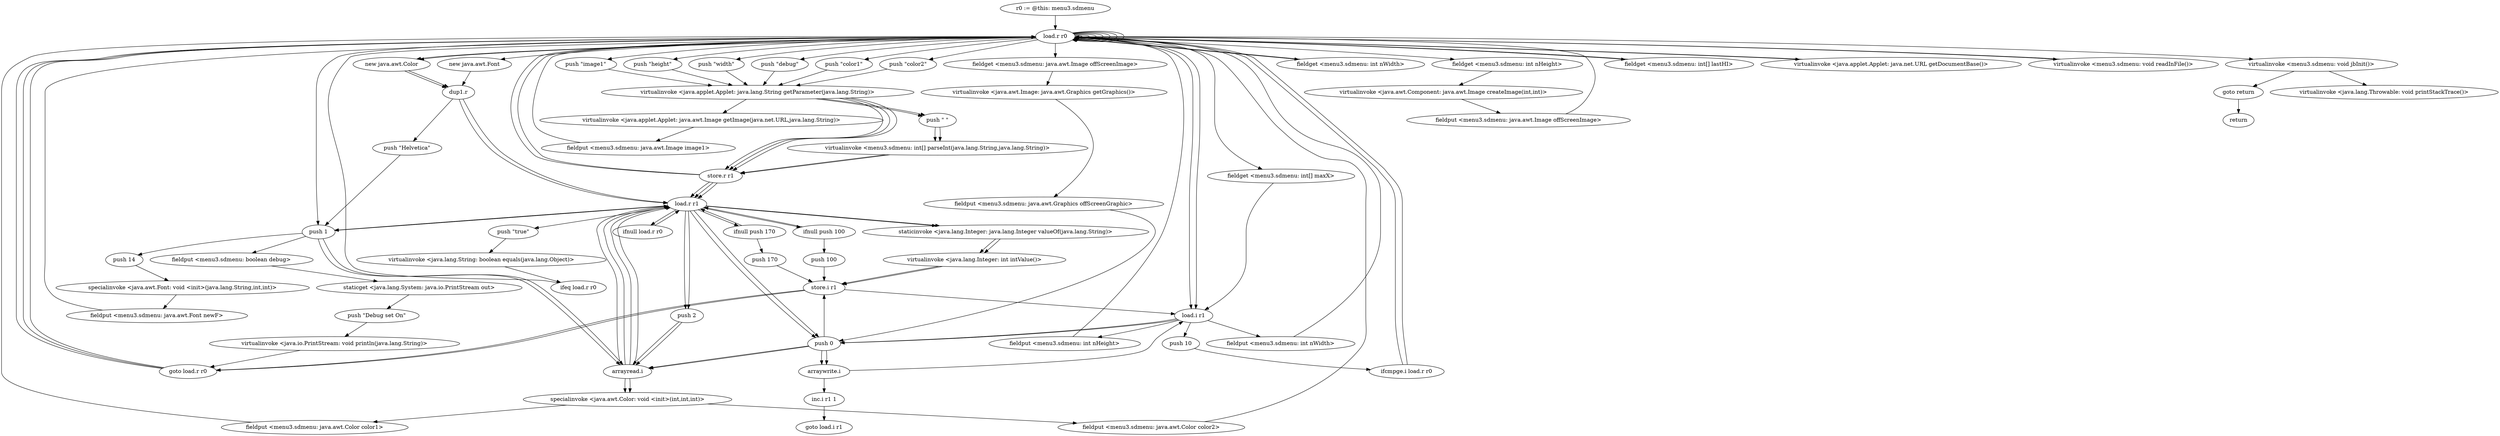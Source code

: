 digraph "" {
    "r0 := @this: menu3.sdmenu"
    "load.r r0"
    "r0 := @this: menu3.sdmenu"->"load.r r0";
    "push \"height\""
    "load.r r0"->"push \"height\"";
    "virtualinvoke <java.applet.Applet: java.lang.String getParameter(java.lang.String)>"
    "push \"height\""->"virtualinvoke <java.applet.Applet: java.lang.String getParameter(java.lang.String)>";
    "store.r r1"
    "virtualinvoke <java.applet.Applet: java.lang.String getParameter(java.lang.String)>"->"store.r r1";
    "load.r r1"
    "store.r r1"->"load.r r1";
    "ifnull push 100"
    "load.r r1"->"ifnull push 100";
    "ifnull push 100"->"load.r r1";
    "staticinvoke <java.lang.Integer: java.lang.Integer valueOf(java.lang.String)>"
    "load.r r1"->"staticinvoke <java.lang.Integer: java.lang.Integer valueOf(java.lang.String)>";
    "virtualinvoke <java.lang.Integer: int intValue()>"
    "staticinvoke <java.lang.Integer: java.lang.Integer valueOf(java.lang.String)>"->"virtualinvoke <java.lang.Integer: int intValue()>";
    "store.i r1"
    "virtualinvoke <java.lang.Integer: int intValue()>"->"store.i r1";
    "goto load.r r0"
    "store.i r1"->"goto load.r r0";
    "goto load.r r0"->"load.r r0";
    "load.i r1"
    "load.r r0"->"load.i r1";
    "fieldput <menu3.sdmenu: int nHeight>"
    "load.i r1"->"fieldput <menu3.sdmenu: int nHeight>";
    "fieldput <menu3.sdmenu: int nHeight>"->"load.r r0";
    "push \"width\""
    "load.r r0"->"push \"width\"";
    "push \"width\""->"virtualinvoke <java.applet.Applet: java.lang.String getParameter(java.lang.String)>";
    "virtualinvoke <java.applet.Applet: java.lang.String getParameter(java.lang.String)>"->"store.r r1";
    "store.r r1"->"load.r r1";
    "ifnull push 170"
    "load.r r1"->"ifnull push 170";
    "ifnull push 170"->"load.r r1";
    "load.r r1"->"staticinvoke <java.lang.Integer: java.lang.Integer valueOf(java.lang.String)>";
    "staticinvoke <java.lang.Integer: java.lang.Integer valueOf(java.lang.String)>"->"virtualinvoke <java.lang.Integer: int intValue()>";
    "virtualinvoke <java.lang.Integer: int intValue()>"->"store.i r1";
    "store.i r1"->"goto load.r r0";
    "goto load.r r0"->"load.r r0";
    "load.r r0"->"load.i r1";
    "fieldput <menu3.sdmenu: int nWidth>"
    "load.i r1"->"fieldput <menu3.sdmenu: int nWidth>";
    "fieldput <menu3.sdmenu: int nWidth>"->"load.r r0";
    "load.r r0"->"load.r r0";
    "load.r r0"->"load.r r0";
    "fieldget <menu3.sdmenu: int nWidth>"
    "load.r r0"->"fieldget <menu3.sdmenu: int nWidth>";
    "fieldget <menu3.sdmenu: int nWidth>"->"load.r r0";
    "fieldget <menu3.sdmenu: int nHeight>"
    "load.r r0"->"fieldget <menu3.sdmenu: int nHeight>";
    "virtualinvoke <java.awt.Component: java.awt.Image createImage(int,int)>"
    "fieldget <menu3.sdmenu: int nHeight>"->"virtualinvoke <java.awt.Component: java.awt.Image createImage(int,int)>";
    "fieldput <menu3.sdmenu: java.awt.Image offScreenImage>"
    "virtualinvoke <java.awt.Component: java.awt.Image createImage(int,int)>"->"fieldput <menu3.sdmenu: java.awt.Image offScreenImage>";
    "fieldput <menu3.sdmenu: java.awt.Image offScreenImage>"->"load.r r0";
    "load.r r0"->"load.r r0";
    "fieldget <menu3.sdmenu: java.awt.Image offScreenImage>"
    "load.r r0"->"fieldget <menu3.sdmenu: java.awt.Image offScreenImage>";
    "virtualinvoke <java.awt.Image: java.awt.Graphics getGraphics()>"
    "fieldget <menu3.sdmenu: java.awt.Image offScreenImage>"->"virtualinvoke <java.awt.Image: java.awt.Graphics getGraphics()>";
    "fieldput <menu3.sdmenu: java.awt.Graphics offScreenGraphic>"
    "virtualinvoke <java.awt.Image: java.awt.Graphics getGraphics()>"->"fieldput <menu3.sdmenu: java.awt.Graphics offScreenGraphic>";
    "push 0"
    "fieldput <menu3.sdmenu: java.awt.Graphics offScreenGraphic>"->"push 0";
    "push 0"->"store.i r1";
    "store.i r1"->"load.i r1";
    "push 10"
    "load.i r1"->"push 10";
    "ifcmpge.i load.r r0"
    "push 10"->"ifcmpge.i load.r r0";
    "ifcmpge.i load.r r0"->"load.r r0";
    "fieldget <menu3.sdmenu: int[] lastHI>"
    "load.r r0"->"fieldget <menu3.sdmenu: int[] lastHI>";
    "fieldget <menu3.sdmenu: int[] lastHI>"->"load.r r0";
    "fieldget <menu3.sdmenu: int[] maxX>"
    "load.r r0"->"fieldget <menu3.sdmenu: int[] maxX>";
    "fieldget <menu3.sdmenu: int[] maxX>"->"load.i r1";
    "load.i r1"->"push 0";
    "arraywrite.i"
    "push 0"->"arraywrite.i";
    "arraywrite.i"->"load.i r1";
    "load.i r1"->"push 0";
    "push 0"->"arraywrite.i";
    "inc.i r1 1"
    "arraywrite.i"->"inc.i r1 1";
    "goto load.i r1"
    "inc.i r1 1"->"goto load.i r1";
    "ifcmpge.i load.r r0"->"load.r r0";
    "push \"debug\""
    "load.r r0"->"push \"debug\"";
    "push \"debug\""->"virtualinvoke <java.applet.Applet: java.lang.String getParameter(java.lang.String)>";
    "virtualinvoke <java.applet.Applet: java.lang.String getParameter(java.lang.String)>"->"store.r r1";
    "store.r r1"->"load.r r1";
    "ifnull load.r r0"
    "load.r r1"->"ifnull load.r r0";
    "ifnull load.r r0"->"load.r r1";
    "push \"true\""
    "load.r r1"->"push \"true\"";
    "virtualinvoke <java.lang.String: boolean equals(java.lang.Object)>"
    "push \"true\""->"virtualinvoke <java.lang.String: boolean equals(java.lang.Object)>";
    "ifeq load.r r0"
    "virtualinvoke <java.lang.String: boolean equals(java.lang.Object)>"->"ifeq load.r r0";
    "ifeq load.r r0"->"load.r r0";
    "push 1"
    "load.r r0"->"push 1";
    "fieldput <menu3.sdmenu: boolean debug>"
    "push 1"->"fieldput <menu3.sdmenu: boolean debug>";
    "staticget <java.lang.System: java.io.PrintStream out>"
    "fieldput <menu3.sdmenu: boolean debug>"->"staticget <java.lang.System: java.io.PrintStream out>";
    "push \"Debug set On\""
    "staticget <java.lang.System: java.io.PrintStream out>"->"push \"Debug set On\"";
    "virtualinvoke <java.io.PrintStream: void println(java.lang.String)>"
    "push \"Debug set On\""->"virtualinvoke <java.io.PrintStream: void println(java.lang.String)>";
    "virtualinvoke <java.io.PrintStream: void println(java.lang.String)>"->"goto load.r r0";
    "goto load.r r0"->"load.r r0";
    "load.r r0"->"load.r r0";
    "push \"color1\""
    "load.r r0"->"push \"color1\"";
    "push \"color1\""->"virtualinvoke <java.applet.Applet: java.lang.String getParameter(java.lang.String)>";
    "push \" \""
    "virtualinvoke <java.applet.Applet: java.lang.String getParameter(java.lang.String)>"->"push \" \"";
    "virtualinvoke <menu3.sdmenu: int[] parseInt(java.lang.String,java.lang.String)>"
    "push \" \""->"virtualinvoke <menu3.sdmenu: int[] parseInt(java.lang.String,java.lang.String)>";
    "virtualinvoke <menu3.sdmenu: int[] parseInt(java.lang.String,java.lang.String)>"->"store.r r1";
    "store.r r1"->"load.r r0";
    "new java.awt.Color"
    "load.r r0"->"new java.awt.Color";
    "dup1.r"
    "new java.awt.Color"->"dup1.r";
    "dup1.r"->"load.r r1";
    "load.r r1"->"push 0";
    "arrayread.i"
    "push 0"->"arrayread.i";
    "arrayread.i"->"load.r r1";
    "load.r r1"->"push 1";
    "push 1"->"arrayread.i";
    "arrayread.i"->"load.r r1";
    "push 2"
    "load.r r1"->"push 2";
    "push 2"->"arrayread.i";
    "specialinvoke <java.awt.Color: void <init>(int,int,int)>"
    "arrayread.i"->"specialinvoke <java.awt.Color: void <init>(int,int,int)>";
    "fieldput <menu3.sdmenu: java.awt.Color color1>"
    "specialinvoke <java.awt.Color: void <init>(int,int,int)>"->"fieldput <menu3.sdmenu: java.awt.Color color1>";
    "fieldput <menu3.sdmenu: java.awt.Color color1>"->"load.r r0";
    "load.r r0"->"load.r r0";
    "push \"color2\""
    "load.r r0"->"push \"color2\"";
    "push \"color2\""->"virtualinvoke <java.applet.Applet: java.lang.String getParameter(java.lang.String)>";
    "virtualinvoke <java.applet.Applet: java.lang.String getParameter(java.lang.String)>"->"push \" \"";
    "push \" \""->"virtualinvoke <menu3.sdmenu: int[] parseInt(java.lang.String,java.lang.String)>";
    "virtualinvoke <menu3.sdmenu: int[] parseInt(java.lang.String,java.lang.String)>"->"store.r r1";
    "store.r r1"->"load.r r0";
    "load.r r0"->"new java.awt.Color";
    "new java.awt.Color"->"dup1.r";
    "dup1.r"->"load.r r1";
    "load.r r1"->"push 0";
    "push 0"->"arrayread.i";
    "arrayread.i"->"load.r r1";
    "load.r r1"->"push 1";
    "push 1"->"arrayread.i";
    "arrayread.i"->"load.r r1";
    "load.r r1"->"push 2";
    "push 2"->"arrayread.i";
    "arrayread.i"->"specialinvoke <java.awt.Color: void <init>(int,int,int)>";
    "fieldput <menu3.sdmenu: java.awt.Color color2>"
    "specialinvoke <java.awt.Color: void <init>(int,int,int)>"->"fieldput <menu3.sdmenu: java.awt.Color color2>";
    "fieldput <menu3.sdmenu: java.awt.Color color2>"->"load.r r0";
    "load.r r0"->"load.r r0";
    "load.r r0"->"load.r r0";
    "virtualinvoke <java.applet.Applet: java.net.URL getDocumentBase()>"
    "load.r r0"->"virtualinvoke <java.applet.Applet: java.net.URL getDocumentBase()>";
    "virtualinvoke <java.applet.Applet: java.net.URL getDocumentBase()>"->"load.r r0";
    "push \"image1\""
    "load.r r0"->"push \"image1\"";
    "push \"image1\""->"virtualinvoke <java.applet.Applet: java.lang.String getParameter(java.lang.String)>";
    "virtualinvoke <java.applet.Applet: java.awt.Image getImage(java.net.URL,java.lang.String)>"
    "virtualinvoke <java.applet.Applet: java.lang.String getParameter(java.lang.String)>"->"virtualinvoke <java.applet.Applet: java.awt.Image getImage(java.net.URL,java.lang.String)>";
    "fieldput <menu3.sdmenu: java.awt.Image image1>"
    "virtualinvoke <java.applet.Applet: java.awt.Image getImage(java.net.URL,java.lang.String)>"->"fieldput <menu3.sdmenu: java.awt.Image image1>";
    "fieldput <menu3.sdmenu: java.awt.Image image1>"->"load.r r0";
    "new java.awt.Font"
    "load.r r0"->"new java.awt.Font";
    "new java.awt.Font"->"dup1.r";
    "push \"Helvetica\""
    "dup1.r"->"push \"Helvetica\"";
    "push \"Helvetica\""->"push 1";
    "push 14"
    "push 1"->"push 14";
    "specialinvoke <java.awt.Font: void <init>(java.lang.String,int,int)>"
    "push 14"->"specialinvoke <java.awt.Font: void <init>(java.lang.String,int,int)>";
    "fieldput <menu3.sdmenu: java.awt.Font newF>"
    "specialinvoke <java.awt.Font: void <init>(java.lang.String,int,int)>"->"fieldput <menu3.sdmenu: java.awt.Font newF>";
    "fieldput <menu3.sdmenu: java.awt.Font newF>"->"load.r r0";
    "virtualinvoke <menu3.sdmenu: void readInFile()>"
    "load.r r0"->"virtualinvoke <menu3.sdmenu: void readInFile()>";
    "virtualinvoke <menu3.sdmenu: void readInFile()>"->"load.r r0";
    "virtualinvoke <menu3.sdmenu: void jbInit()>"
    "load.r r0"->"virtualinvoke <menu3.sdmenu: void jbInit()>";
    "goto return"
    "virtualinvoke <menu3.sdmenu: void jbInit()>"->"goto return";
    "return"
    "goto return"->"return";
    "virtualinvoke <java.lang.Throwable: void printStackTrace()>"
    "virtualinvoke <menu3.sdmenu: void jbInit()>"->"virtualinvoke <java.lang.Throwable: void printStackTrace()>";
    "push 170"
    "ifnull push 170"->"push 170";
    "push 170"->"store.i r1";
    "push 100"
    "ifnull push 100"->"push 100";
    "push 100"->"store.i r1";
}
